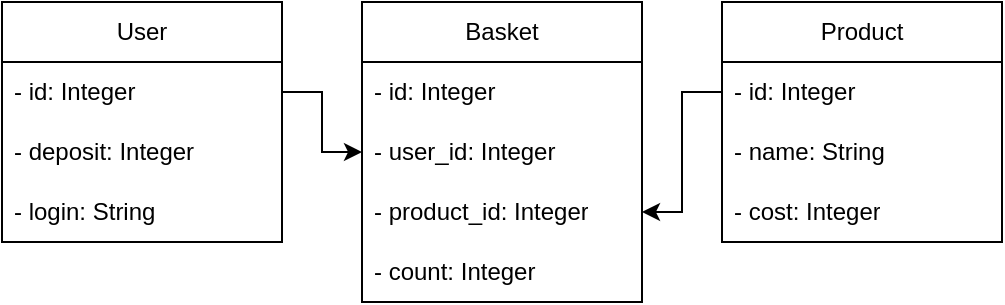 <mxfile version="27.1.4">
  <diagram name="Page-1" id="6hOxaXNVmWtIHWB9WqZf">
    <mxGraphModel dx="1313" dy="765" grid="1" gridSize="10" guides="1" tooltips="1" connect="1" arrows="1" fold="1" page="1" pageScale="1" pageWidth="850" pageHeight="1100" math="0" shadow="0">
      <root>
        <mxCell id="0" />
        <mxCell id="1" parent="0" />
        <mxCell id="rleZPKkMD0XPl7z5cJag-1" value="Product" style="swimlane;fontStyle=0;childLayout=stackLayout;horizontal=1;startSize=30;horizontalStack=0;resizeParent=1;resizeParentMax=0;resizeLast=0;collapsible=1;marginBottom=0;whiteSpace=wrap;html=1;" vertex="1" parent="1">
          <mxGeometry x="400" y="80" width="140" height="120" as="geometry" />
        </mxCell>
        <mxCell id="rleZPKkMD0XPl7z5cJag-2" value="- id: Integer&lt;span style=&quot;white-space: pre;&quot;&gt;&#x9;&lt;/span&gt;" style="text;strokeColor=none;fillColor=none;align=left;verticalAlign=middle;spacingLeft=4;spacingRight=4;overflow=hidden;points=[[0,0.5],[1,0.5]];portConstraint=eastwest;rotatable=0;whiteSpace=wrap;html=1;" vertex="1" parent="rleZPKkMD0XPl7z5cJag-1">
          <mxGeometry y="30" width="140" height="30" as="geometry" />
        </mxCell>
        <mxCell id="rleZPKkMD0XPl7z5cJag-3" value="- name: String" style="text;strokeColor=none;fillColor=none;align=left;verticalAlign=middle;spacingLeft=4;spacingRight=4;overflow=hidden;points=[[0,0.5],[1,0.5]];portConstraint=eastwest;rotatable=0;whiteSpace=wrap;html=1;" vertex="1" parent="rleZPKkMD0XPl7z5cJag-1">
          <mxGeometry y="60" width="140" height="30" as="geometry" />
        </mxCell>
        <mxCell id="rleZPKkMD0XPl7z5cJag-4" value="- cost: Integer" style="text;strokeColor=none;fillColor=none;align=left;verticalAlign=middle;spacingLeft=4;spacingRight=4;overflow=hidden;points=[[0,0.5],[1,0.5]];portConstraint=eastwest;rotatable=0;whiteSpace=wrap;html=1;" vertex="1" parent="rleZPKkMD0XPl7z5cJag-1">
          <mxGeometry y="90" width="140" height="30" as="geometry" />
        </mxCell>
        <mxCell id="rleZPKkMD0XPl7z5cJag-5" value="User" style="swimlane;fontStyle=0;childLayout=stackLayout;horizontal=1;startSize=30;horizontalStack=0;resizeParent=1;resizeParentMax=0;resizeLast=0;collapsible=1;marginBottom=0;whiteSpace=wrap;html=1;" vertex="1" parent="1">
          <mxGeometry x="40" y="80" width="140" height="120" as="geometry" />
        </mxCell>
        <mxCell id="rleZPKkMD0XPl7z5cJag-6" value="&lt;div&gt;- id: Integer&lt;/div&gt;" style="text;strokeColor=none;fillColor=none;align=left;verticalAlign=middle;spacingLeft=4;spacingRight=4;overflow=hidden;points=[[0,0.5],[1,0.5]];portConstraint=eastwest;rotatable=0;whiteSpace=wrap;html=1;" vertex="1" parent="rleZPKkMD0XPl7z5cJag-5">
          <mxGeometry y="30" width="140" height="30" as="geometry" />
        </mxCell>
        <mxCell id="rleZPKkMD0XPl7z5cJag-8" value="&lt;div&gt;- deposit: Integer&lt;/div&gt;" style="text;strokeColor=none;fillColor=none;align=left;verticalAlign=middle;spacingLeft=4;spacingRight=4;overflow=hidden;points=[[0,0.5],[1,0.5]];portConstraint=eastwest;rotatable=0;whiteSpace=wrap;html=1;" vertex="1" parent="rleZPKkMD0XPl7z5cJag-5">
          <mxGeometry y="60" width="140" height="30" as="geometry" />
        </mxCell>
        <mxCell id="rleZPKkMD0XPl7z5cJag-22" value="&lt;div&gt;- login: String&lt;/div&gt;" style="text;strokeColor=none;fillColor=none;align=left;verticalAlign=middle;spacingLeft=4;spacingRight=4;overflow=hidden;points=[[0,0.5],[1,0.5]];portConstraint=eastwest;rotatable=0;whiteSpace=wrap;html=1;" vertex="1" parent="rleZPKkMD0XPl7z5cJag-5">
          <mxGeometry y="90" width="140" height="30" as="geometry" />
        </mxCell>
        <mxCell id="rleZPKkMD0XPl7z5cJag-9" value="Basket" style="swimlane;fontStyle=0;childLayout=stackLayout;horizontal=1;startSize=30;horizontalStack=0;resizeParent=1;resizeParentMax=0;resizeLast=0;collapsible=1;marginBottom=0;whiteSpace=wrap;html=1;" vertex="1" parent="1">
          <mxGeometry x="220" y="80" width="140" height="150" as="geometry" />
        </mxCell>
        <mxCell id="rleZPKkMD0XPl7z5cJag-10" value="- id: Integer" style="text;strokeColor=none;fillColor=none;align=left;verticalAlign=middle;spacingLeft=4;spacingRight=4;overflow=hidden;points=[[0,0.5],[1,0.5]];portConstraint=eastwest;rotatable=0;whiteSpace=wrap;html=1;" vertex="1" parent="rleZPKkMD0XPl7z5cJag-9">
          <mxGeometry y="30" width="140" height="30" as="geometry" />
        </mxCell>
        <mxCell id="rleZPKkMD0XPl7z5cJag-11" value="&lt;div&gt;- user_id: Integer&lt;/div&gt;" style="text;strokeColor=none;fillColor=none;align=left;verticalAlign=middle;spacingLeft=4;spacingRight=4;overflow=hidden;points=[[0,0.5],[1,0.5]];portConstraint=eastwest;rotatable=0;whiteSpace=wrap;html=1;" vertex="1" parent="rleZPKkMD0XPl7z5cJag-9">
          <mxGeometry y="60" width="140" height="30" as="geometry" />
        </mxCell>
        <mxCell id="rleZPKkMD0XPl7z5cJag-12" value="&lt;div&gt;- product_id: Integer&lt;/div&gt;" style="text;strokeColor=none;fillColor=none;align=left;verticalAlign=middle;spacingLeft=4;spacingRight=4;overflow=hidden;points=[[0,0.5],[1,0.5]];portConstraint=eastwest;rotatable=0;whiteSpace=wrap;html=1;" vertex="1" parent="rleZPKkMD0XPl7z5cJag-9">
          <mxGeometry y="90" width="140" height="30" as="geometry" />
        </mxCell>
        <mxCell id="rleZPKkMD0XPl7z5cJag-25" value="- count: Integer" style="text;strokeColor=none;fillColor=none;align=left;verticalAlign=middle;spacingLeft=4;spacingRight=4;overflow=hidden;points=[[0,0.5],[1,0.5]];portConstraint=eastwest;rotatable=0;whiteSpace=wrap;html=1;" vertex="1" parent="rleZPKkMD0XPl7z5cJag-9">
          <mxGeometry y="120" width="140" height="30" as="geometry" />
        </mxCell>
        <mxCell id="rleZPKkMD0XPl7z5cJag-26" style="edgeStyle=orthogonalEdgeStyle;rounded=0;orthogonalLoop=1;jettySize=auto;html=1;exitX=1;exitY=0.5;exitDx=0;exitDy=0;" edge="1" parent="1" source="rleZPKkMD0XPl7z5cJag-6" target="rleZPKkMD0XPl7z5cJag-11">
          <mxGeometry relative="1" as="geometry" />
        </mxCell>
        <mxCell id="rleZPKkMD0XPl7z5cJag-27" style="edgeStyle=orthogonalEdgeStyle;rounded=0;orthogonalLoop=1;jettySize=auto;html=1;exitX=0;exitY=0.5;exitDx=0;exitDy=0;entryX=1;entryY=0.5;entryDx=0;entryDy=0;" edge="1" parent="1" source="rleZPKkMD0XPl7z5cJag-2" target="rleZPKkMD0XPl7z5cJag-12">
          <mxGeometry relative="1" as="geometry" />
        </mxCell>
      </root>
    </mxGraphModel>
  </diagram>
</mxfile>

